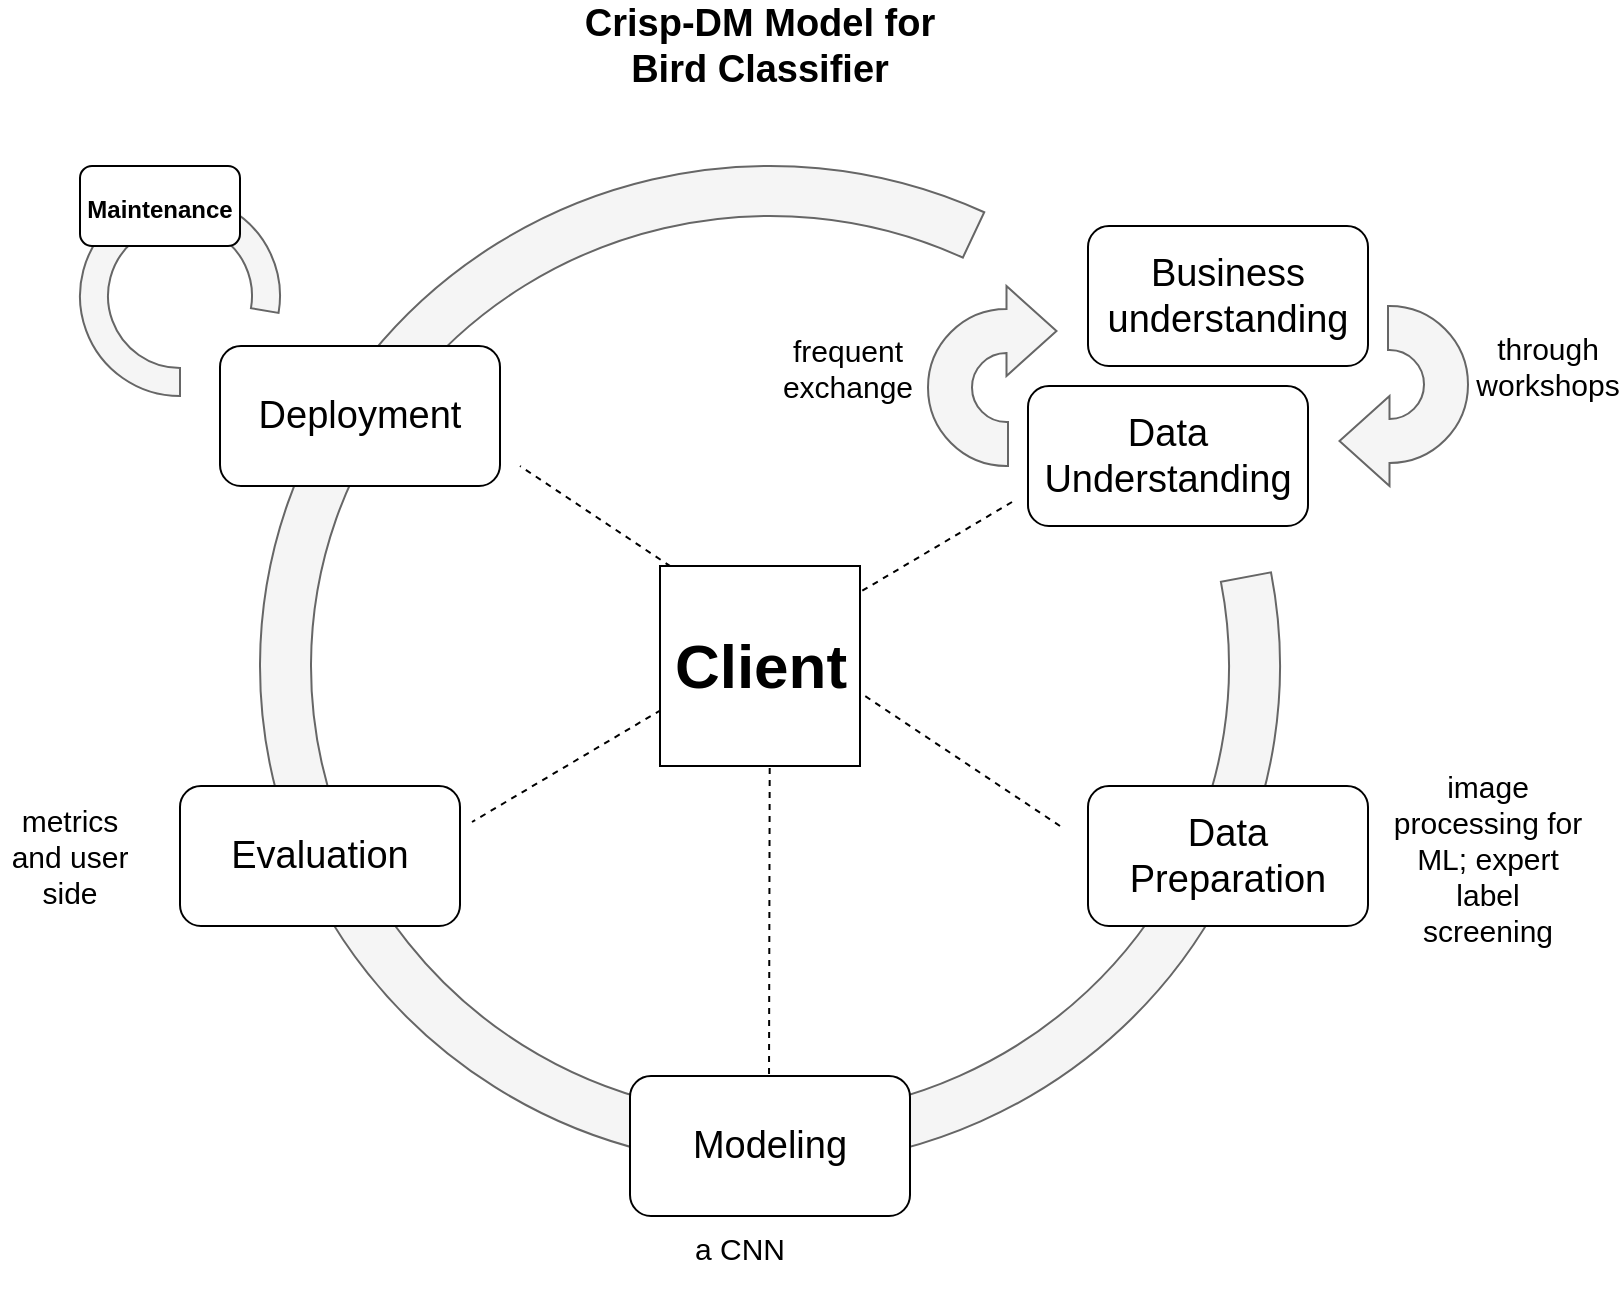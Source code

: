 <mxfile version="14.1.8" type="device"><diagram id="fsz9fgMpnNuK-VYhRVGS" name="Page-1"><mxGraphModel dx="1422" dy="752" grid="1" gridSize="10" guides="1" tooltips="1" connect="1" arrows="1" fold="1" page="1" pageScale="1" pageWidth="827" pageHeight="1169" math="0" shadow="0"><root><mxCell id="0"/><mxCell id="1" parent="0"/><mxCell id="_A6iQksMnjR9GJPzx0cf-34" value="" style="endArrow=none;dashed=1;html=1;fontSize=36;entryX=0.55;entryY=0;entryDx=0;entryDy=0;entryPerimeter=0;" edge="1" parent="1" target="_A6iQksMnjR9GJPzx0cf-27"><mxGeometry width="50" height="50" relative="1" as="geometry"><mxPoint x="394.5" y="590" as="sourcePoint"/><mxPoint x="395" y="320" as="targetPoint"/></mxGeometry></mxCell><mxCell id="_A6iQksMnjR9GJPzx0cf-32" value="" style="endArrow=none;dashed=1;html=1;fontSize=36;" edge="1" parent="1"><mxGeometry width="50" height="50" relative="1" as="geometry"><mxPoint x="540" y="460" as="sourcePoint"/><mxPoint x="270" y="280" as="targetPoint"/></mxGeometry></mxCell><mxCell id="_A6iQksMnjR9GJPzx0cf-28" value="" style="endArrow=none;dashed=1;html=1;fontSize=36;" edge="1" parent="1"><mxGeometry width="50" height="50" relative="1" as="geometry"><mxPoint x="516" y="298" as="sourcePoint"/><mxPoint x="246" y="458" as="targetPoint"/></mxGeometry></mxCell><mxCell id="_A6iQksMnjR9GJPzx0cf-1" value="Crisp-DM Model for Bird Classifier" style="text;html=1;strokeColor=none;fillColor=none;align=center;verticalAlign=middle;whiteSpace=wrap;rounded=0;fontStyle=1;fontSize=19;" vertex="1" parent="1"><mxGeometry x="280" y="60" width="220" height="20" as="geometry"/></mxCell><mxCell id="_A6iQksMnjR9GJPzx0cf-2" value="Business understanding" style="rounded=1;whiteSpace=wrap;html=1;fontSize=19;" vertex="1" parent="1"><mxGeometry x="554" y="160" width="140" height="70" as="geometry"/></mxCell><mxCell id="_A6iQksMnjR9GJPzx0cf-4" value="Data Understanding" style="rounded=1;whiteSpace=wrap;html=1;fontSize=19;" vertex="1" parent="1"><mxGeometry x="524" y="240" width="140" height="70" as="geometry"/></mxCell><mxCell id="_A6iQksMnjR9GJPzx0cf-6" value="" style="html=1;shadow=0;dashed=0;align=center;verticalAlign=middle;shape=mxgraph.arrows2.uTurnArrow;dy=11;arrowHead=45;dx2=25;fontSize=19;fillColor=#f5f5f5;strokeColor=#666666;fontColor=#333333;" vertex="1" parent="1"><mxGeometry x="474" y="190" width="40" height="90" as="geometry"/></mxCell><mxCell id="_A6iQksMnjR9GJPzx0cf-9" value="" style="html=1;shadow=0;dashed=0;align=center;verticalAlign=middle;shape=mxgraph.arrows2.uTurnArrow;dy=11;arrowHead=45;dx2=25;fontSize=19;rotation=-180;fillColor=#f5f5f5;strokeColor=#666666;fontColor=#333333;" vertex="1" parent="1"><mxGeometry x="704" y="200" width="40" height="90" as="geometry"/></mxCell><mxCell id="_A6iQksMnjR9GJPzx0cf-10" value="through workshops" style="text;html=1;strokeColor=none;fillColor=none;align=center;verticalAlign=middle;whiteSpace=wrap;rounded=0;fontSize=15;" vertex="1" parent="1"><mxGeometry x="764" y="220" width="40" height="20" as="geometry"/></mxCell><mxCell id="_A6iQksMnjR9GJPzx0cf-15" value="&lt;div&gt;frequent exchange&lt;/div&gt;&lt;div&gt;&lt;br&gt;&lt;/div&gt;" style="text;html=1;strokeColor=none;fillColor=none;align=center;verticalAlign=middle;whiteSpace=wrap;rounded=0;fontSize=15;" vertex="1" parent="1"><mxGeometry x="414" y="230" width="40" height="20" as="geometry"/></mxCell><mxCell id="_A6iQksMnjR9GJPzx0cf-20" value="" style="verticalLabelPosition=bottom;verticalAlign=top;html=1;shape=mxgraph.basic.partConcEllipse;startAngle=0.22;endAngle=0.069;arcWidth=0.1;fontSize=15;direction=east;fillColor=#f5f5f5;strokeColor=#666666;fontColor=#333333;" vertex="1" parent="1"><mxGeometry x="140" y="130" width="510" height="500" as="geometry"/></mxCell><mxCell id="_A6iQksMnjR9GJPzx0cf-16" value="&lt;div&gt;Data Preparation&lt;/div&gt;" style="rounded=1;whiteSpace=wrap;html=1;fontSize=19;" vertex="1" parent="1"><mxGeometry x="554" y="440" width="140" height="70" as="geometry"/></mxCell><mxCell id="_A6iQksMnjR9GJPzx0cf-21" value="Evaluation" style="rounded=1;whiteSpace=wrap;html=1;fontSize=19;" vertex="1" parent="1"><mxGeometry x="100" y="440" width="140" height="70" as="geometry"/></mxCell><mxCell id="_A6iQksMnjR9GJPzx0cf-22" value="Modeling" style="rounded=1;whiteSpace=wrap;html=1;fontSize=19;" vertex="1" parent="1"><mxGeometry x="325" y="585" width="140" height="70" as="geometry"/></mxCell><mxCell id="_A6iQksMnjR9GJPzx0cf-23" value="Deployment" style="rounded=1;whiteSpace=wrap;html=1;fontSize=19;" vertex="1" parent="1"><mxGeometry x="120" y="220" width="140" height="70" as="geometry"/></mxCell><mxCell id="_A6iQksMnjR9GJPzx0cf-30" value="" style="whiteSpace=wrap;html=1;aspect=fixed;fontSize=36;" vertex="1" parent="1"><mxGeometry x="340" y="330" width="100" height="100" as="geometry"/></mxCell><mxCell id="_A6iQksMnjR9GJPzx0cf-27" value="&lt;font style=&quot;font-size: 31px;&quot;&gt;&lt;b style=&quot;font-size: 31px;&quot;&gt;Client&lt;/b&gt;&lt;/font&gt;" style="text;html=1;align=center;verticalAlign=middle;resizable=0;points=[];autosize=1;fontSize=31;" vertex="1" parent="1"><mxGeometry x="340" y="360" width="100" height="40" as="geometry"/></mxCell><mxCell id="_A6iQksMnjR9GJPzx0cf-35" value="&lt;div&gt;image processing for ML; expert label screening&lt;/div&gt;&lt;div&gt;&lt;br&gt;&lt;/div&gt;" style="text;html=1;strokeColor=none;fillColor=none;align=center;verticalAlign=middle;whiteSpace=wrap;rounded=0;fontSize=15;" vertex="1" parent="1"><mxGeometry x="704" y="430" width="100" height="110" as="geometry"/></mxCell><mxCell id="_A6iQksMnjR9GJPzx0cf-37" value="&lt;div&gt;a CNN&lt;/div&gt;&lt;div&gt;&lt;br&gt;&lt;/div&gt;" style="text;html=1;strokeColor=none;fillColor=none;align=center;verticalAlign=middle;whiteSpace=wrap;rounded=0;fontSize=15;" vertex="1" parent="1"><mxGeometry x="350" y="670" width="60" height="20" as="geometry"/></mxCell><mxCell id="_A6iQksMnjR9GJPzx0cf-39" value="&lt;div&gt;metrics and user side&lt;/div&gt;" style="text;html=1;strokeColor=none;fillColor=none;align=center;verticalAlign=middle;whiteSpace=wrap;rounded=0;fontSize=15;" vertex="1" parent="1"><mxGeometry x="10" y="465" width="70" height="20" as="geometry"/></mxCell><mxCell id="_A6iQksMnjR9GJPzx0cf-42" value="" style="verticalLabelPosition=bottom;verticalAlign=top;html=1;shape=mxgraph.basic.partConcEllipse;startAngle=0.25;endAngle=0.027;arcWidth=0.28;fontSize=36;direction=south;fillColor=#f5f5f5;strokeColor=#666666;fontColor=#333333;" vertex="1" parent="1"><mxGeometry x="50" y="145" width="100" height="100" as="geometry"/></mxCell><mxCell id="_A6iQksMnjR9GJPzx0cf-43" value="&lt;b&gt;&lt;font style=&quot;font-size: 12px&quot;&gt;Maintenance&lt;/font&gt;&lt;/b&gt;" style="rounded=1;whiteSpace=wrap;html=1;fontSize=19;" vertex="1" parent="1"><mxGeometry x="50" y="130" width="80" height="40" as="geometry"/></mxCell></root></mxGraphModel></diagram></mxfile>